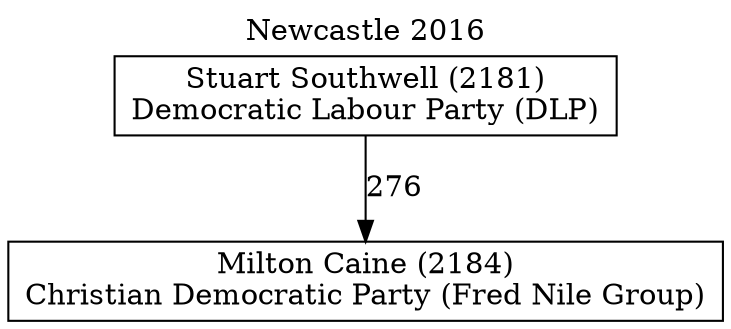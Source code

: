 // House preference flow
digraph "Milton Caine (2184)_Newcastle_2016" {
	graph [label="Newcastle 2016" labelloc=t mclimit=10]
	node [shape=box]
	"Milton Caine (2184)" [label="Milton Caine (2184)
Christian Democratic Party (Fred Nile Group)"]
	"Stuart Southwell (2181)" [label="Stuart Southwell (2181)
Democratic Labour Party (DLP)"]
	"Stuart Southwell (2181)" -> "Milton Caine (2184)" [label=276]
}
